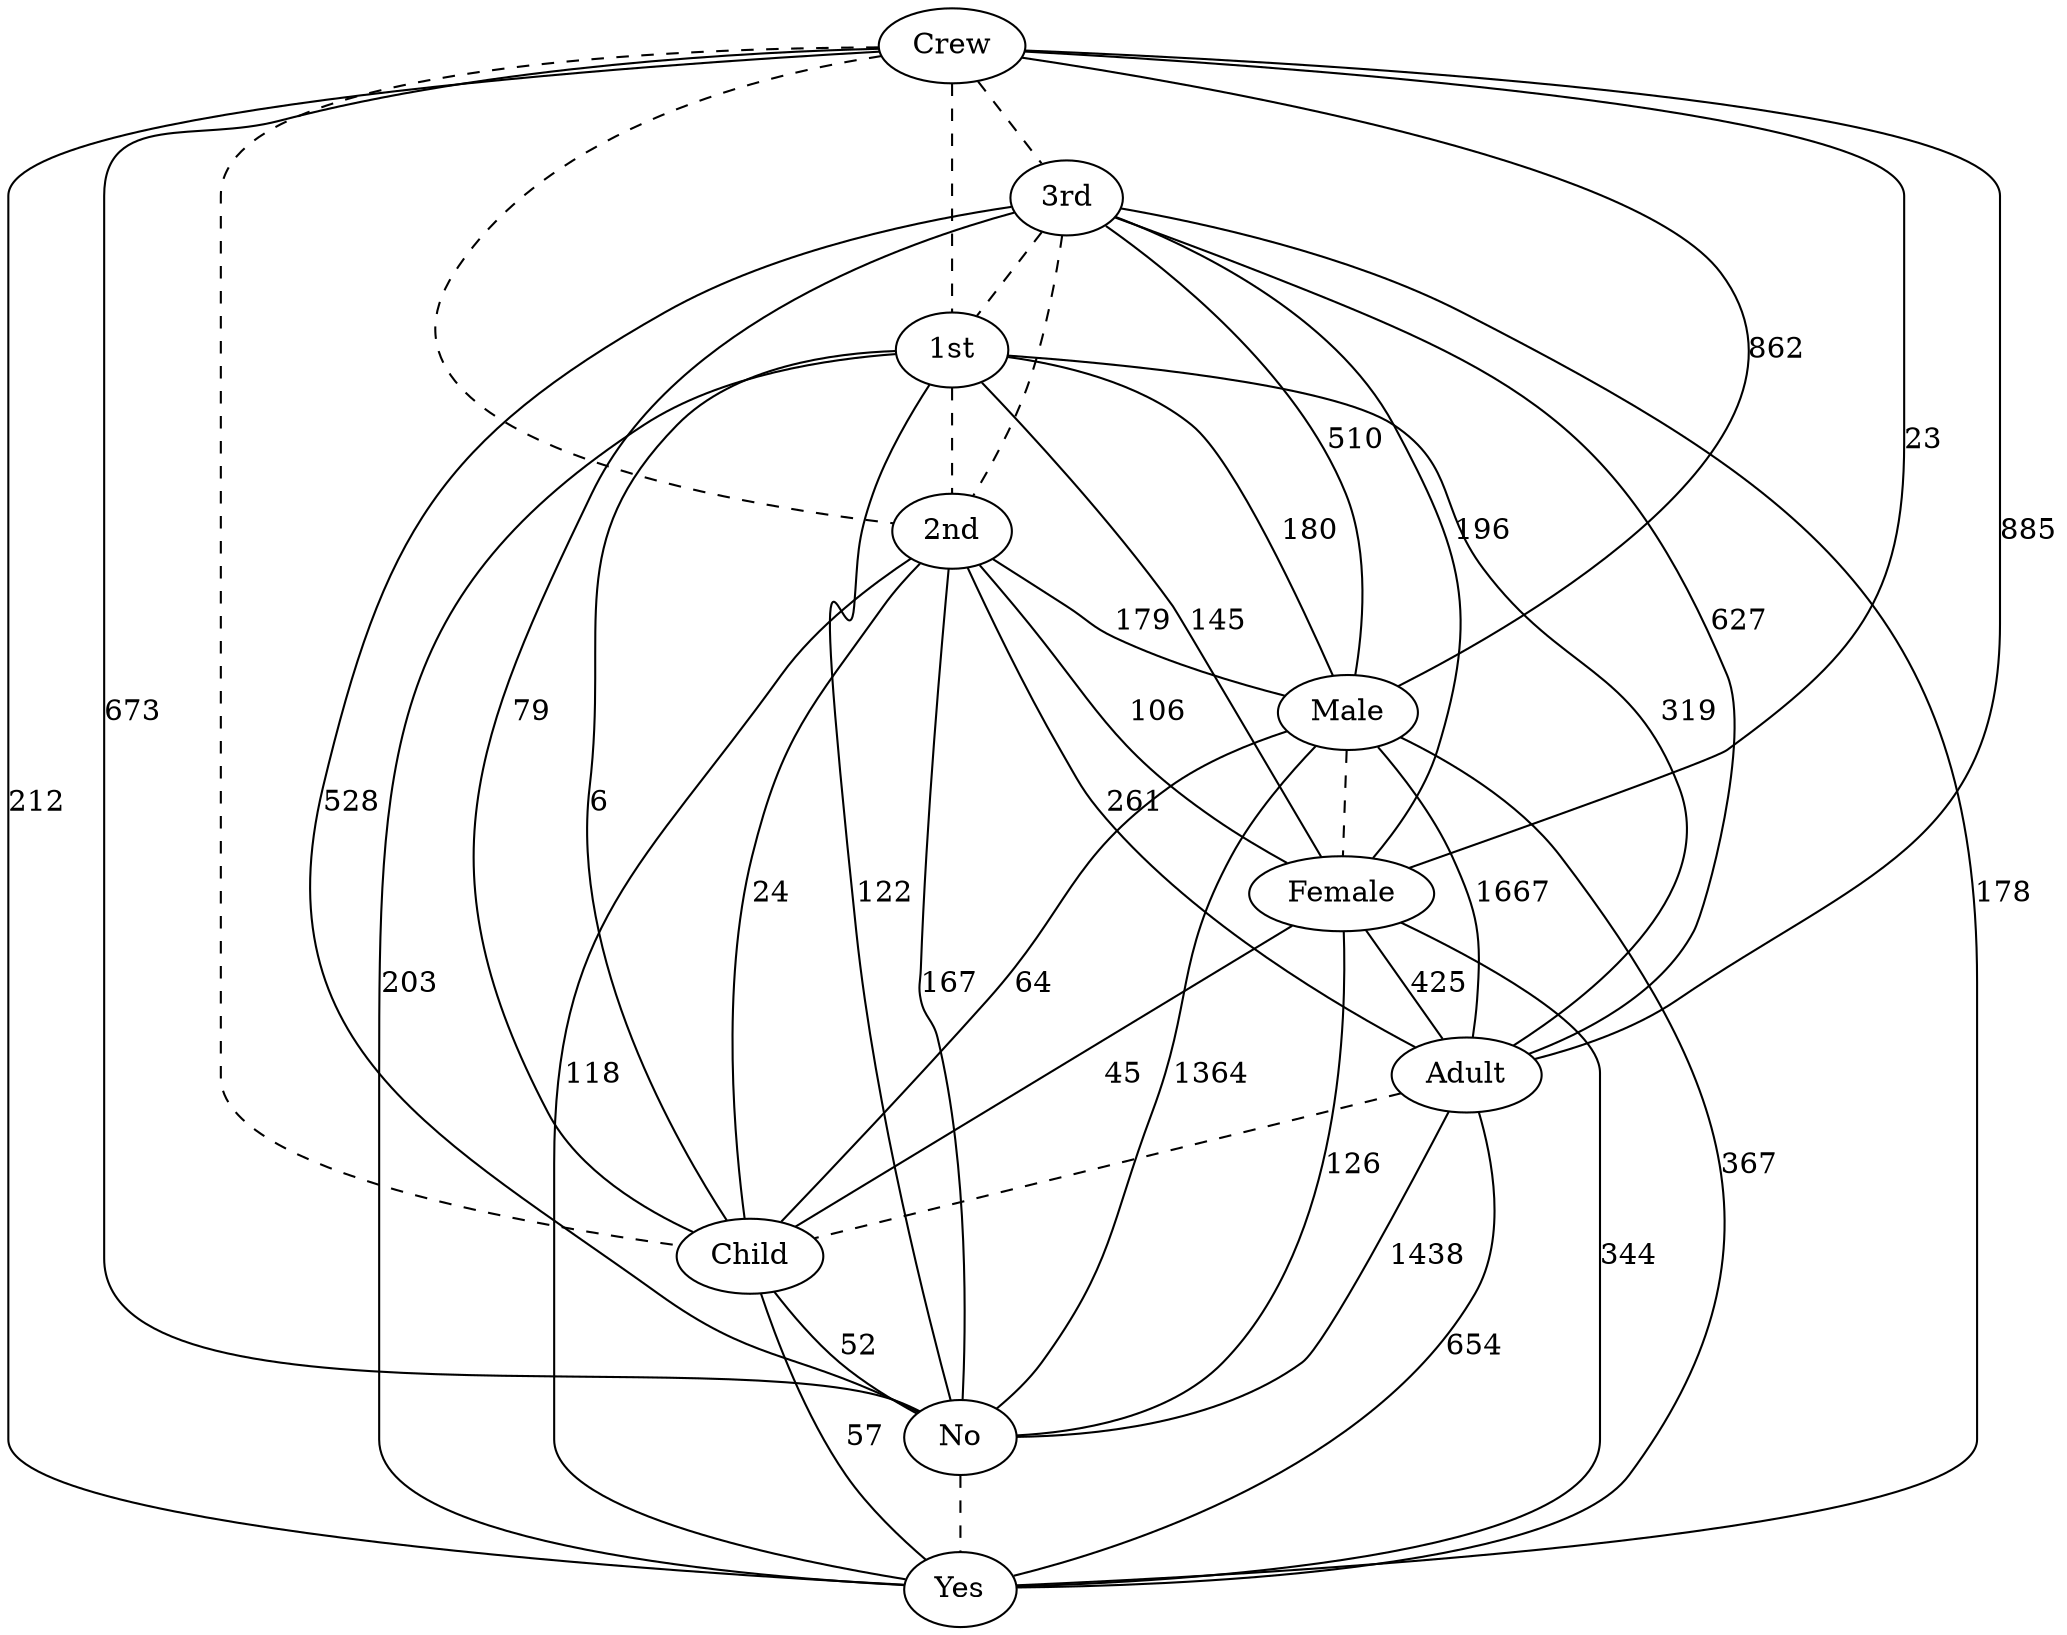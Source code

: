strict graph "" {
Crew;
"3rd";
"1st";
"2nd";
Male;
Female;
Adult;
Child;
No;
Yes;
Crew -- "3rd"  [color=black, style=dashed];
Crew -- "1st"  [color=black, style=dashed];
Crew -- "2nd"  [color=black, style=dashed];
Crew -- Male  [color=black, label=862, style=solid];
Crew -- Female  [color=black, label=23, style=solid];
Crew -- Adult  [color=black, label=885, style=solid];
Crew -- Child  [color=black, style=dashed];
Crew -- No  [color=black, label=673, style=solid];
Crew -- Yes  [color=black, label=212, style=solid];
"3rd" -- "1st"  [color=black, style=dashed];
"3rd" -- "2nd"  [color=black, style=dashed];
"3rd" -- Male  [color=black, label=510, style=solid];
"3rd" -- Female  [color=black, label=196, style=solid];
"3rd" -- Adult  [color=black, label=627, style=solid];
"3rd" -- Child  [color=black, label=79, style=solid];
"3rd" -- No  [color=black, label=528, style=solid];
"3rd" -- Yes  [color=black, label=178, style=solid];
"1st" -- "2nd"  [color=black, style=dashed];
"1st" -- Male  [color=black, label=180, style=solid];
"1st" -- Female  [color=black, label=145, style=solid];
"1st" -- Adult  [color=black, label=319, style=solid];
"1st" -- Child  [color=black, label=6, style=solid];
"1st" -- No  [color=black, label=122, style=solid];
"1st" -- Yes  [color=black, label=203, style=solid];
"2nd" -- Male  [color=black, label=179, style=solid];
"2nd" -- Female  [color=black, label=106, style=solid];
"2nd" -- Adult  [color=black, label=261, style=solid];
"2nd" -- Child  [color=black, label=24, style=solid];
"2nd" -- No  [color=black, label=167, style=solid];
"2nd" -- Yes  [color=black, label=118, style=solid];
Male -- Female  [color=black, style=dashed];
Male -- Adult  [color=black, label=1667, style=solid];
Male -- Child  [color=black, label=64, style=solid];
Male -- No  [color=black, label=1364, style=solid];
Male -- Yes  [color=black, label=367, style=solid];
Female -- Adult  [color=black, label=425, style=solid];
Female -- Child  [color=black, label=45, style=solid];
Female -- No  [color=black, label=126, style=solid];
Female -- Yes  [color=black, label=344, style=solid];
Adult -- Child  [color=black, style=dashed];
Adult -- No  [color=black, label=1438, style=solid];
Adult -- Yes  [color=black, label=654, style=solid];
Child -- No  [color=black, label=52, style=solid];
Child -- Yes  [color=black, label=57, style=solid];
No -- Yes  [color=black, style=dashed];
}
